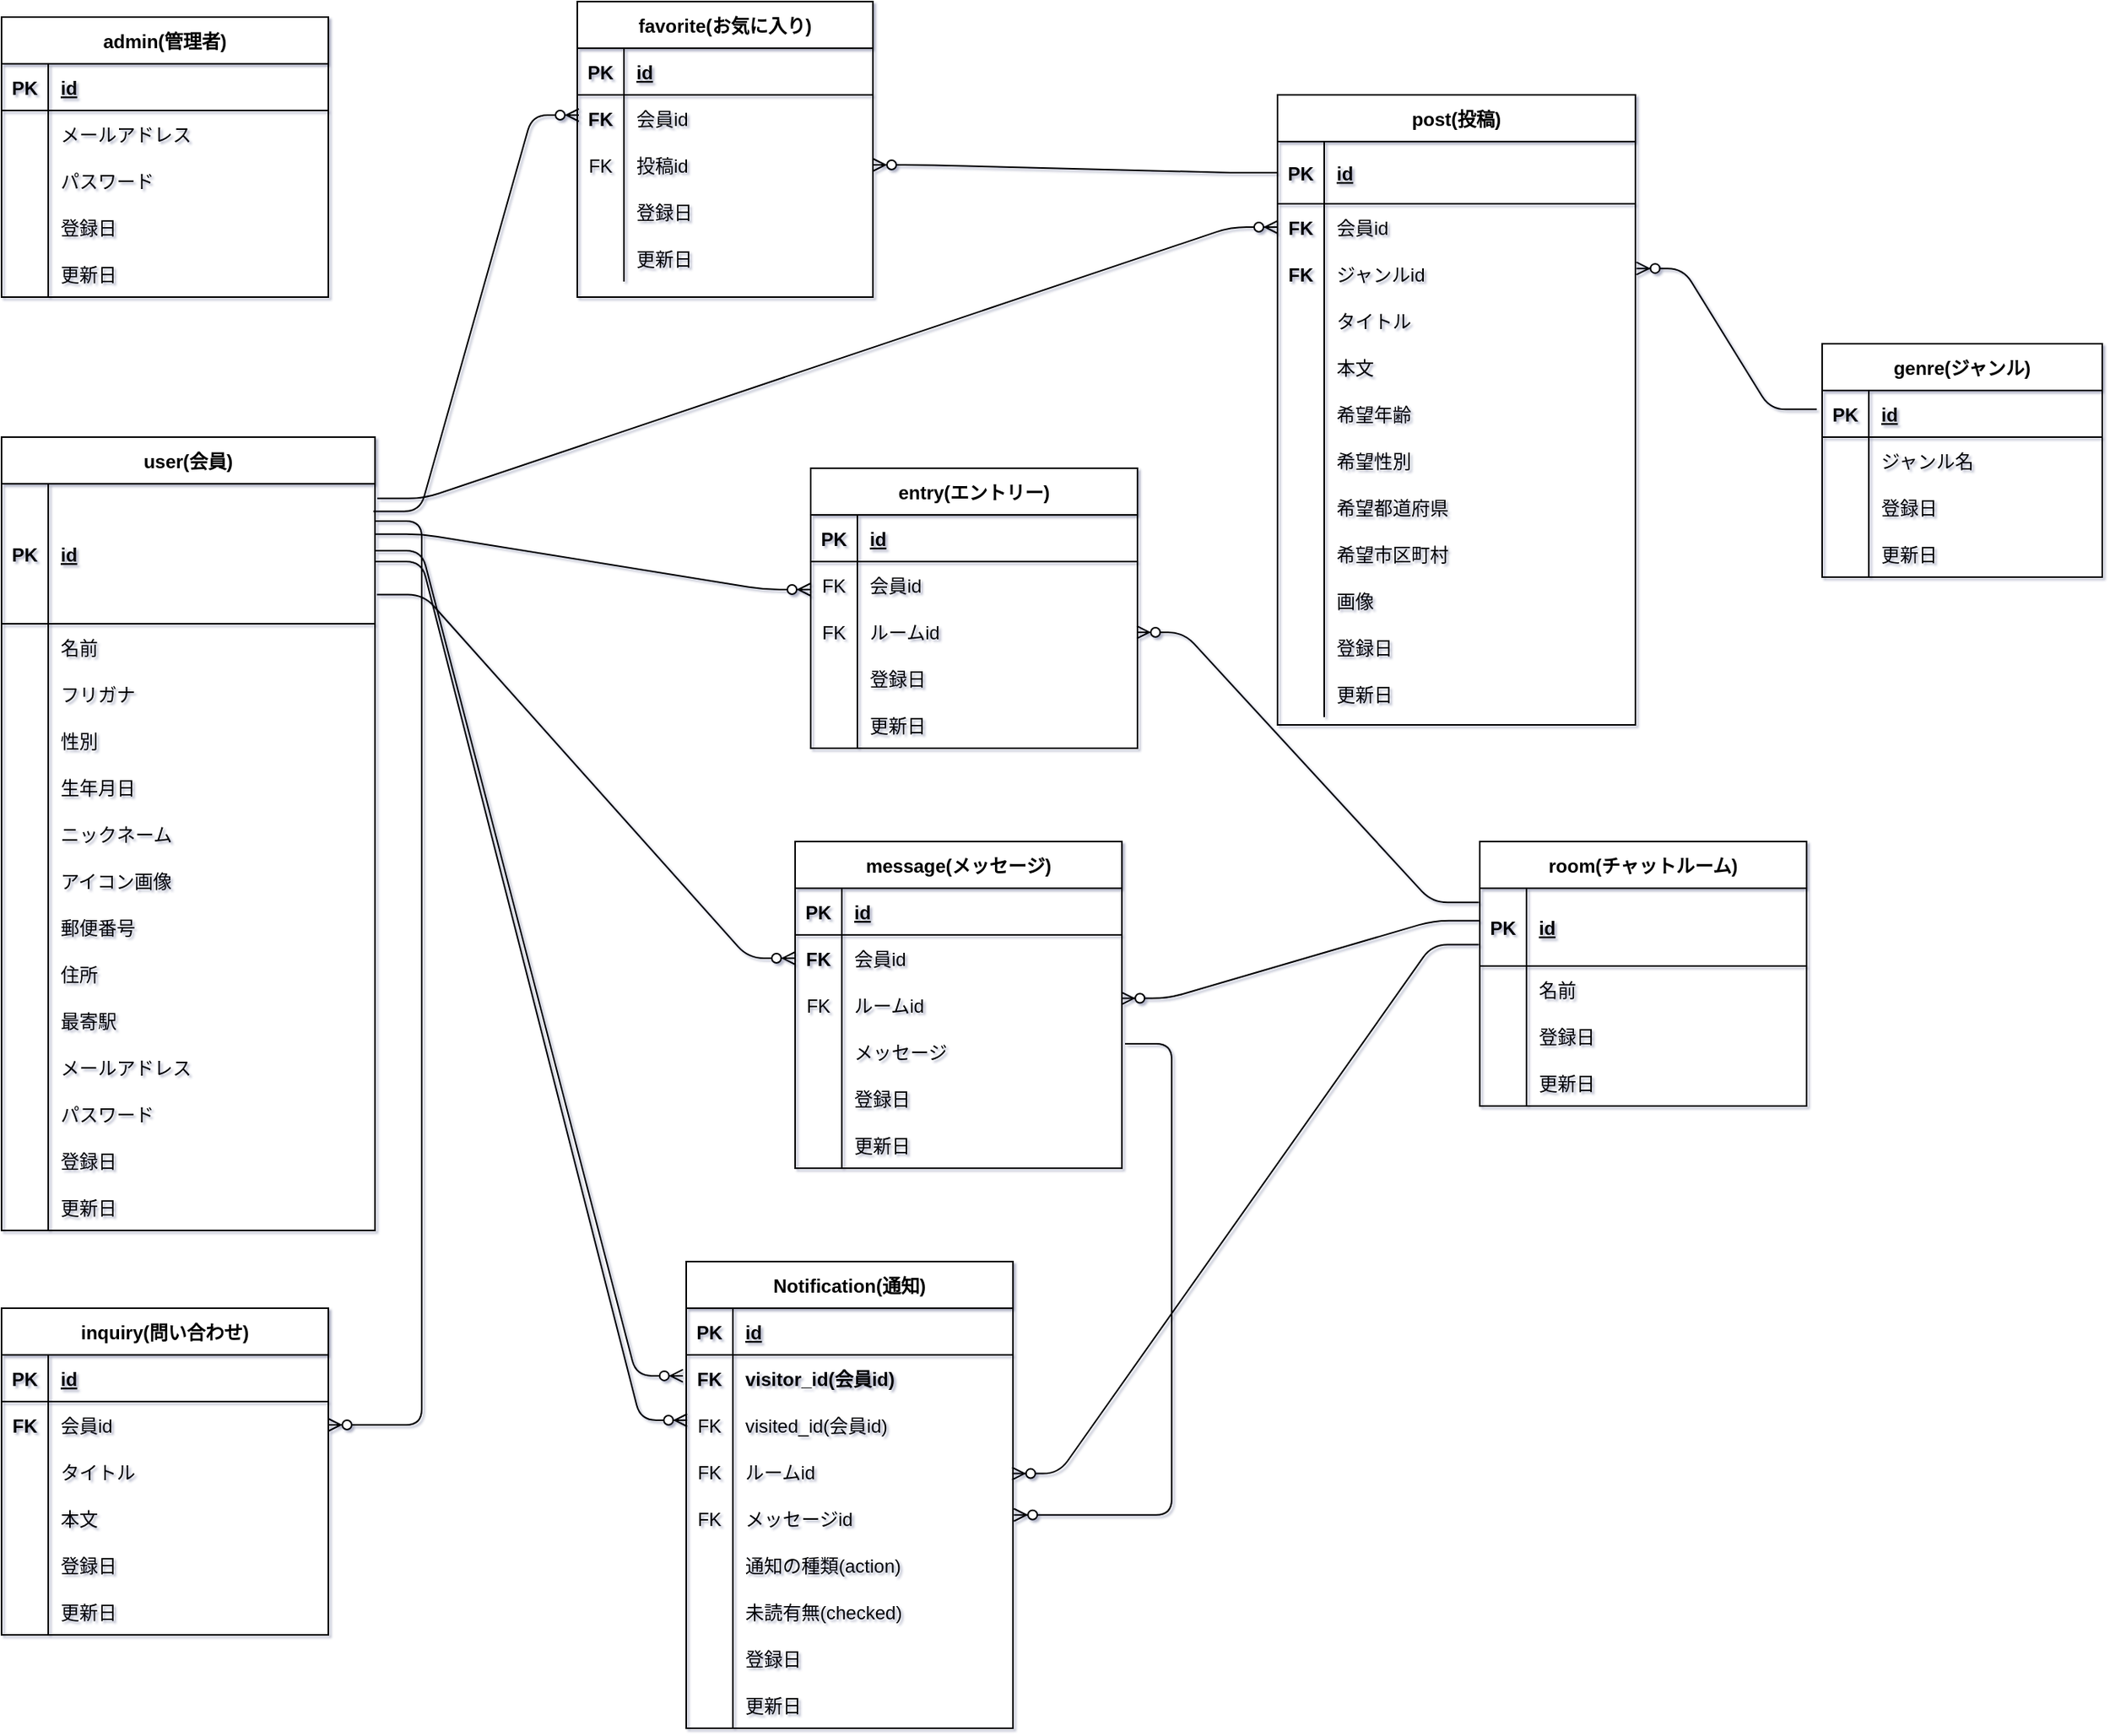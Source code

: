 <mxfile pages="2">
    <diagram id="C5RBs43oDa-KdzZeNtuy" name="PF-ER図">
        <mxGraphModel dx="2353" dy="1880" grid="1" gridSize="10" guides="0" tooltips="1" connect="0" arrows="0" fold="1" page="1" pageScale="1" pageWidth="827" pageHeight="1169" math="0" shadow="1">
            <root>
                <mxCell id="WIyWlLk6GJQsqaUBKTNV-0"/>
                <mxCell id="WIyWlLk6GJQsqaUBKTNV-1" parent="WIyWlLk6GJQsqaUBKTNV-0"/>
                <mxCell id="15" value="user(会員)" style="shape=table;startSize=30;container=1;collapsible=1;childLayout=tableLayout;fixedRows=1;rowLines=0;fontStyle=1;align=center;resizeLast=1;" parent="WIyWlLk6GJQsqaUBKTNV-1" vertex="1">
                    <mxGeometry x="-760" y="-850" width="240" height="510.0" as="geometry"/>
                </mxCell>
                <mxCell id="16" value="" style="shape=partialRectangle;collapsible=0;dropTarget=0;pointerEvents=0;fillColor=none;top=0;left=0;bottom=1;right=0;points=[[0,0.5],[1,0.5]];portConstraint=eastwest;" parent="15" vertex="1">
                    <mxGeometry y="30" width="240" height="90" as="geometry"/>
                </mxCell>
                <mxCell id="17" value="PK" style="shape=partialRectangle;connectable=0;fillColor=none;top=0;left=0;bottom=0;right=0;fontStyle=1;overflow=hidden;" parent="16" vertex="1">
                    <mxGeometry width="30" height="90" as="geometry"/>
                </mxCell>
                <mxCell id="18" value="id" style="shape=partialRectangle;connectable=0;fillColor=none;top=0;left=0;bottom=0;right=0;align=left;spacingLeft=6;fontStyle=5;overflow=hidden;" parent="16" vertex="1">
                    <mxGeometry x="30" width="210" height="90" as="geometry"/>
                </mxCell>
                <mxCell id="19" value="" style="shape=partialRectangle;collapsible=0;dropTarget=0;pointerEvents=0;fillColor=none;top=0;left=0;bottom=0;right=0;points=[[0,0.5],[1,0.5]];portConstraint=eastwest;" parent="15" vertex="1">
                    <mxGeometry y="120" width="240" height="30" as="geometry"/>
                </mxCell>
                <mxCell id="20" value="" style="shape=partialRectangle;connectable=0;fillColor=none;top=0;left=0;bottom=0;right=0;editable=1;overflow=hidden;" parent="19" vertex="1">
                    <mxGeometry width="30" height="30" as="geometry"/>
                </mxCell>
                <mxCell id="21" value="名前" style="shape=partialRectangle;connectable=0;fillColor=none;top=0;left=0;bottom=0;right=0;align=left;spacingLeft=6;overflow=hidden;" parent="19" vertex="1">
                    <mxGeometry x="30" width="210" height="30" as="geometry"/>
                </mxCell>
                <mxCell id="22" value="" style="shape=partialRectangle;collapsible=0;dropTarget=0;pointerEvents=0;fillColor=none;top=0;left=0;bottom=0;right=0;points=[[0,0.5],[1,0.5]];portConstraint=eastwest;" parent="15" vertex="1">
                    <mxGeometry y="150" width="240" height="30" as="geometry"/>
                </mxCell>
                <mxCell id="23" value="" style="shape=partialRectangle;connectable=0;fillColor=none;top=0;left=0;bottom=0;right=0;editable=1;overflow=hidden;" parent="22" vertex="1">
                    <mxGeometry width="30" height="30" as="geometry"/>
                </mxCell>
                <mxCell id="24" value="フリガナ" style="shape=partialRectangle;connectable=0;fillColor=none;top=0;left=0;bottom=0;right=0;align=left;spacingLeft=6;overflow=hidden;" parent="22" vertex="1">
                    <mxGeometry x="30" width="210" height="30" as="geometry"/>
                </mxCell>
                <mxCell id="25" value="" style="shape=partialRectangle;collapsible=0;dropTarget=0;pointerEvents=0;fillColor=none;top=0;left=0;bottom=0;right=0;points=[[0,0.5],[1,0.5]];portConstraint=eastwest;" parent="15" vertex="1">
                    <mxGeometry y="180" width="240" height="30" as="geometry"/>
                </mxCell>
                <mxCell id="26" value="" style="shape=partialRectangle;connectable=0;fillColor=none;top=0;left=0;bottom=0;right=0;editable=1;overflow=hidden;" parent="25" vertex="1">
                    <mxGeometry width="30" height="30" as="geometry"/>
                </mxCell>
                <mxCell id="27" value="性別" style="shape=partialRectangle;connectable=0;fillColor=none;top=0;left=0;bottom=0;right=0;align=left;spacingLeft=6;overflow=hidden;" parent="25" vertex="1">
                    <mxGeometry x="30" width="210" height="30" as="geometry"/>
                </mxCell>
                <mxCell id="281" style="shape=partialRectangle;collapsible=0;dropTarget=0;pointerEvents=0;fillColor=none;top=0;left=0;bottom=0;right=0;points=[[0,0.5],[1,0.5]];portConstraint=eastwest;" parent="15" vertex="1">
                    <mxGeometry y="210" width="240" height="30" as="geometry"/>
                </mxCell>
                <mxCell id="282" style="shape=partialRectangle;connectable=0;fillColor=none;top=0;left=0;bottom=0;right=0;editable=1;overflow=hidden;" parent="281" vertex="1">
                    <mxGeometry width="30" height="30" as="geometry"/>
                </mxCell>
                <mxCell id="283" value="生年月日" style="shape=partialRectangle;connectable=0;fillColor=none;top=0;left=0;bottom=0;right=0;align=left;spacingLeft=6;overflow=hidden;" parent="281" vertex="1">
                    <mxGeometry x="30" width="210" height="30" as="geometry"/>
                </mxCell>
                <mxCell id="278" style="shape=partialRectangle;collapsible=0;dropTarget=0;pointerEvents=0;fillColor=none;top=0;left=0;bottom=0;right=0;points=[[0,0.5],[1,0.5]];portConstraint=eastwest;" parent="15" vertex="1">
                    <mxGeometry y="240" width="240" height="30" as="geometry"/>
                </mxCell>
                <mxCell id="279" style="shape=partialRectangle;connectable=0;fillColor=none;top=0;left=0;bottom=0;right=0;editable=1;overflow=hidden;" parent="278" vertex="1">
                    <mxGeometry width="30" height="30" as="geometry"/>
                </mxCell>
                <mxCell id="280" value="ニックネーム" style="shape=partialRectangle;connectable=0;fillColor=none;top=0;left=0;bottom=0;right=0;align=left;spacingLeft=6;overflow=hidden;" parent="278" vertex="1">
                    <mxGeometry x="30" width="210" height="30" as="geometry"/>
                </mxCell>
                <mxCell id="275" style="shape=partialRectangle;collapsible=0;dropTarget=0;pointerEvents=0;fillColor=none;top=0;left=0;bottom=0;right=0;points=[[0,0.5],[1,0.5]];portConstraint=eastwest;" parent="15" vertex="1">
                    <mxGeometry y="270" width="240" height="30" as="geometry"/>
                </mxCell>
                <mxCell id="276" style="shape=partialRectangle;connectable=0;fillColor=none;top=0;left=0;bottom=0;right=0;editable=1;overflow=hidden;" parent="275" vertex="1">
                    <mxGeometry width="30" height="30" as="geometry"/>
                </mxCell>
                <mxCell id="277" value="アイコン画像" style="shape=partialRectangle;connectable=0;fillColor=none;top=0;left=0;bottom=0;right=0;align=left;spacingLeft=6;overflow=hidden;" parent="275" vertex="1">
                    <mxGeometry x="30" width="210" height="30" as="geometry"/>
                </mxCell>
                <mxCell id="VzzHL3coN-F55c0ySeMh-509" style="shape=partialRectangle;collapsible=0;dropTarget=0;pointerEvents=0;fillColor=none;top=0;left=0;bottom=0;right=0;points=[[0,0.5],[1,0.5]];portConstraint=eastwest;" vertex="1" parent="15">
                    <mxGeometry y="300" width="240" height="30" as="geometry"/>
                </mxCell>
                <mxCell id="VzzHL3coN-F55c0ySeMh-510" style="shape=partialRectangle;connectable=0;fillColor=none;top=0;left=0;bottom=0;right=0;editable=1;overflow=hidden;" vertex="1" parent="VzzHL3coN-F55c0ySeMh-509">
                    <mxGeometry width="30" height="30" as="geometry"/>
                </mxCell>
                <mxCell id="VzzHL3coN-F55c0ySeMh-511" value="郵便番号" style="shape=partialRectangle;connectable=0;fillColor=none;top=0;left=0;bottom=0;right=0;align=left;spacingLeft=6;overflow=hidden;" vertex="1" parent="VzzHL3coN-F55c0ySeMh-509">
                    <mxGeometry x="30" width="210" height="30" as="geometry"/>
                </mxCell>
                <mxCell id="VzzHL3coN-F55c0ySeMh-506" style="shape=partialRectangle;collapsible=0;dropTarget=0;pointerEvents=0;fillColor=none;top=0;left=0;bottom=0;right=0;points=[[0,0.5],[1,0.5]];portConstraint=eastwest;" vertex="1" parent="15">
                    <mxGeometry y="330" width="240" height="30" as="geometry"/>
                </mxCell>
                <mxCell id="VzzHL3coN-F55c0ySeMh-507" style="shape=partialRectangle;connectable=0;fillColor=none;top=0;left=0;bottom=0;right=0;editable=1;overflow=hidden;" vertex="1" parent="VzzHL3coN-F55c0ySeMh-506">
                    <mxGeometry width="30" height="30" as="geometry"/>
                </mxCell>
                <mxCell id="VzzHL3coN-F55c0ySeMh-508" value="住所" style="shape=partialRectangle;connectable=0;fillColor=none;top=0;left=0;bottom=0;right=0;align=left;spacingLeft=6;overflow=hidden;" vertex="1" parent="VzzHL3coN-F55c0ySeMh-506">
                    <mxGeometry x="30" width="210" height="30" as="geometry"/>
                </mxCell>
                <mxCell id="272" style="shape=partialRectangle;collapsible=0;dropTarget=0;pointerEvents=0;fillColor=none;top=0;left=0;bottom=0;right=0;points=[[0,0.5],[1,0.5]];portConstraint=eastwest;" parent="15" vertex="1">
                    <mxGeometry y="360" width="240" height="30" as="geometry"/>
                </mxCell>
                <mxCell id="273" style="shape=partialRectangle;connectable=0;fillColor=none;top=0;left=0;bottom=0;right=0;editable=1;overflow=hidden;" parent="272" vertex="1">
                    <mxGeometry width="30" height="30" as="geometry"/>
                </mxCell>
                <mxCell id="274" value="最寄駅" style="shape=partialRectangle;connectable=0;fillColor=none;top=0;left=0;bottom=0;right=0;align=left;spacingLeft=6;overflow=hidden;" parent="272" vertex="1">
                    <mxGeometry x="30" width="210" height="30" as="geometry"/>
                </mxCell>
                <mxCell id="269" style="shape=partialRectangle;collapsible=0;dropTarget=0;pointerEvents=0;fillColor=none;top=0;left=0;bottom=0;right=0;points=[[0,0.5],[1,0.5]];portConstraint=eastwest;" parent="15" vertex="1">
                    <mxGeometry y="390" width="240" height="30" as="geometry"/>
                </mxCell>
                <mxCell id="270" style="shape=partialRectangle;connectable=0;fillColor=none;top=0;left=0;bottom=0;right=0;editable=1;overflow=hidden;" parent="269" vertex="1">
                    <mxGeometry width="30" height="30" as="geometry"/>
                </mxCell>
                <mxCell id="271" value="メールアドレス" style="shape=partialRectangle;connectable=0;fillColor=none;top=0;left=0;bottom=0;right=0;align=left;spacingLeft=6;overflow=hidden;" parent="269" vertex="1">
                    <mxGeometry x="30" width="210" height="30" as="geometry"/>
                </mxCell>
                <mxCell id="266" style="shape=partialRectangle;collapsible=0;dropTarget=0;pointerEvents=0;fillColor=none;top=0;left=0;bottom=0;right=0;points=[[0,0.5],[1,0.5]];portConstraint=eastwest;" parent="15" vertex="1">
                    <mxGeometry y="420" width="240" height="30" as="geometry"/>
                </mxCell>
                <mxCell id="267" style="shape=partialRectangle;connectable=0;fillColor=none;top=0;left=0;bottom=0;right=0;editable=1;overflow=hidden;" parent="266" vertex="1">
                    <mxGeometry width="30" height="30" as="geometry"/>
                </mxCell>
                <mxCell id="268" value="パスワード" style="shape=partialRectangle;connectable=0;fillColor=none;top=0;left=0;bottom=0;right=0;align=left;spacingLeft=6;overflow=hidden;" parent="266" vertex="1">
                    <mxGeometry x="30" width="210" height="30" as="geometry"/>
                </mxCell>
                <mxCell id="Y-uRrjlhfEphliakF5rT-403" style="shape=partialRectangle;collapsible=0;dropTarget=0;pointerEvents=0;fillColor=none;top=0;left=0;bottom=0;right=0;points=[[0,0.5],[1,0.5]];portConstraint=eastwest;" parent="15" vertex="1">
                    <mxGeometry y="450" width="240" height="30" as="geometry"/>
                </mxCell>
                <mxCell id="Y-uRrjlhfEphliakF5rT-404" style="shape=partialRectangle;connectable=0;fillColor=none;top=0;left=0;bottom=0;right=0;editable=1;overflow=hidden;" parent="Y-uRrjlhfEphliakF5rT-403" vertex="1">
                    <mxGeometry width="30" height="30" as="geometry"/>
                </mxCell>
                <mxCell id="Y-uRrjlhfEphliakF5rT-405" value="登録日" style="shape=partialRectangle;connectable=0;fillColor=none;top=0;left=0;bottom=0;right=0;align=left;spacingLeft=6;overflow=hidden;" parent="Y-uRrjlhfEphliakF5rT-403" vertex="1">
                    <mxGeometry x="30" width="210" height="30" as="geometry"/>
                </mxCell>
                <mxCell id="263" style="shape=partialRectangle;collapsible=0;dropTarget=0;pointerEvents=0;fillColor=none;top=0;left=0;bottom=0;right=0;points=[[0,0.5],[1,0.5]];portConstraint=eastwest;" parent="15" vertex="1">
                    <mxGeometry y="480" width="240" height="30" as="geometry"/>
                </mxCell>
                <mxCell id="264" style="shape=partialRectangle;connectable=0;fillColor=none;top=0;left=0;bottom=0;right=0;editable=1;overflow=hidden;" parent="263" vertex="1">
                    <mxGeometry width="30" height="30" as="geometry"/>
                </mxCell>
                <mxCell id="265" value="更新日" style="shape=partialRectangle;connectable=0;fillColor=none;top=0;left=0;bottom=0;right=0;align=left;spacingLeft=6;overflow=hidden;" parent="263" vertex="1">
                    <mxGeometry x="30" width="210" height="30" as="geometry"/>
                </mxCell>
                <mxCell id="28" value="post(投稿)" style="shape=table;startSize=30;container=1;collapsible=1;childLayout=tableLayout;fixedRows=1;rowLines=0;fontStyle=1;align=center;resizeLast=1;" parent="WIyWlLk6GJQsqaUBKTNV-1" vertex="1">
                    <mxGeometry x="60" y="-1070" width="230" height="405" as="geometry"/>
                </mxCell>
                <mxCell id="29" value="" style="shape=partialRectangle;collapsible=0;dropTarget=0;pointerEvents=0;fillColor=none;top=0;left=0;bottom=1;right=0;points=[[0,0.5],[1,0.5]];portConstraint=eastwest;" parent="28" vertex="1">
                    <mxGeometry y="30" width="230" height="40" as="geometry"/>
                </mxCell>
                <mxCell id="30" value="PK" style="shape=partialRectangle;connectable=0;fillColor=none;top=0;left=0;bottom=0;right=0;fontStyle=1;overflow=hidden;" parent="29" vertex="1">
                    <mxGeometry width="30" height="40" as="geometry"/>
                </mxCell>
                <mxCell id="31" value="id" style="shape=partialRectangle;connectable=0;fillColor=none;top=0;left=0;bottom=0;right=0;align=left;spacingLeft=6;fontStyle=5;overflow=hidden;" parent="29" vertex="1">
                    <mxGeometry x="30" width="200" height="40" as="geometry"/>
                </mxCell>
                <mxCell id="379" style="shape=partialRectangle;collapsible=0;dropTarget=0;pointerEvents=0;fillColor=none;top=0;left=0;bottom=0;right=0;points=[[0,0.5],[1,0.5]];portConstraint=eastwest;" vertex="1" parent="28">
                    <mxGeometry y="70" width="230" height="30" as="geometry"/>
                </mxCell>
                <mxCell id="380" value="FK" style="shape=partialRectangle;connectable=0;fillColor=none;top=0;left=0;bottom=0;right=0;editable=1;overflow=hidden;fontStyle=1" vertex="1" parent="379">
                    <mxGeometry width="30" height="30" as="geometry"/>
                </mxCell>
                <mxCell id="381" value="会員id" style="shape=partialRectangle;connectable=0;fillColor=none;top=0;left=0;bottom=0;right=0;align=left;spacingLeft=6;overflow=hidden;" vertex="1" parent="379">
                    <mxGeometry x="30" width="200" height="30" as="geometry"/>
                </mxCell>
                <mxCell id="Y-uRrjlhfEphliakF5rT-422" style="shape=partialRectangle;collapsible=0;dropTarget=0;pointerEvents=0;fillColor=none;top=0;left=0;bottom=0;right=0;points=[[0,0.5],[1,0.5]];portConstraint=eastwest;" parent="28" vertex="1">
                    <mxGeometry y="100" width="230" height="30" as="geometry"/>
                </mxCell>
                <mxCell id="Y-uRrjlhfEphliakF5rT-423" value="FK" style="shape=partialRectangle;connectable=0;fillColor=none;top=0;left=0;bottom=0;right=0;editable=1;overflow=hidden;fontStyle=1" parent="Y-uRrjlhfEphliakF5rT-422" vertex="1">
                    <mxGeometry width="30" height="30" as="geometry"/>
                </mxCell>
                <mxCell id="Y-uRrjlhfEphliakF5rT-424" value="ジャンルid" style="shape=partialRectangle;connectable=0;fillColor=none;top=0;left=0;bottom=0;right=0;align=left;spacingLeft=6;overflow=hidden;" parent="Y-uRrjlhfEphliakF5rT-422" vertex="1">
                    <mxGeometry x="30" width="200" height="30" as="geometry"/>
                </mxCell>
                <mxCell id="32" value="" style="shape=partialRectangle;collapsible=0;dropTarget=0;pointerEvents=0;fillColor=none;top=0;left=0;bottom=0;right=0;points=[[0,0.5],[1,0.5]];portConstraint=eastwest;" parent="28" vertex="1">
                    <mxGeometry y="130" width="230" height="30" as="geometry"/>
                </mxCell>
                <mxCell id="33" value="" style="shape=partialRectangle;connectable=0;fillColor=none;top=0;left=0;bottom=0;right=0;editable=1;overflow=hidden;" parent="32" vertex="1">
                    <mxGeometry width="30" height="30" as="geometry"/>
                </mxCell>
                <mxCell id="34" value="タイトル" style="shape=partialRectangle;connectable=0;fillColor=none;top=0;left=0;bottom=0;right=0;align=left;spacingLeft=6;overflow=hidden;" parent="32" vertex="1">
                    <mxGeometry x="30" width="200" height="30" as="geometry"/>
                </mxCell>
                <mxCell id="35" value="" style="shape=partialRectangle;collapsible=0;dropTarget=0;pointerEvents=0;fillColor=none;top=0;left=0;bottom=0;right=0;points=[[0,0.5],[1,0.5]];portConstraint=eastwest;" parent="28" vertex="1">
                    <mxGeometry y="160" width="230" height="30" as="geometry"/>
                </mxCell>
                <mxCell id="36" value="" style="shape=partialRectangle;connectable=0;fillColor=none;top=0;left=0;bottom=0;right=0;editable=1;overflow=hidden;" parent="35" vertex="1">
                    <mxGeometry width="30" height="30" as="geometry"/>
                </mxCell>
                <mxCell id="37" value="本文" style="shape=partialRectangle;connectable=0;fillColor=none;top=0;left=0;bottom=0;right=0;align=left;spacingLeft=6;overflow=hidden;" parent="35" vertex="1">
                    <mxGeometry x="30" width="200" height="30" as="geometry"/>
                </mxCell>
                <mxCell id="38" value="" style="shape=partialRectangle;collapsible=0;dropTarget=0;pointerEvents=0;fillColor=none;top=0;left=0;bottom=0;right=0;points=[[0,0.5],[1,0.5]];portConstraint=eastwest;" parent="28" vertex="1">
                    <mxGeometry y="190" width="230" height="30" as="geometry"/>
                </mxCell>
                <mxCell id="39" value="" style="shape=partialRectangle;connectable=0;fillColor=none;top=0;left=0;bottom=0;right=0;editable=1;overflow=hidden;" parent="38" vertex="1">
                    <mxGeometry width="30" height="30" as="geometry"/>
                </mxCell>
                <mxCell id="40" value="希望年齢" style="shape=partialRectangle;connectable=0;fillColor=none;top=0;left=0;bottom=0;right=0;align=left;spacingLeft=6;overflow=hidden;" parent="38" vertex="1">
                    <mxGeometry x="30" width="200" height="30" as="geometry"/>
                </mxCell>
                <mxCell id="220" style="shape=partialRectangle;collapsible=0;dropTarget=0;pointerEvents=0;fillColor=none;top=0;left=0;bottom=0;right=0;points=[[0,0.5],[1,0.5]];portConstraint=eastwest;" parent="28" vertex="1">
                    <mxGeometry y="220" width="230" height="30" as="geometry"/>
                </mxCell>
                <mxCell id="221" style="shape=partialRectangle;connectable=0;fillColor=none;top=0;left=0;bottom=0;right=0;editable=1;overflow=hidden;" parent="220" vertex="1">
                    <mxGeometry width="30" height="30" as="geometry"/>
                </mxCell>
                <mxCell id="222" value="希望性別" style="shape=partialRectangle;connectable=0;fillColor=none;top=0;left=0;bottom=0;right=0;align=left;spacingLeft=6;overflow=hidden;" parent="220" vertex="1">
                    <mxGeometry x="30" width="200" height="30" as="geometry"/>
                </mxCell>
                <mxCell id="VzzHL3coN-F55c0ySeMh-466" style="shape=partialRectangle;collapsible=0;dropTarget=0;pointerEvents=0;fillColor=none;top=0;left=0;bottom=0;right=0;points=[[0,0.5],[1,0.5]];portConstraint=eastwest;" vertex="1" parent="28">
                    <mxGeometry y="250" width="230" height="30" as="geometry"/>
                </mxCell>
                <mxCell id="VzzHL3coN-F55c0ySeMh-467" style="shape=partialRectangle;connectable=0;fillColor=none;top=0;left=0;bottom=0;right=0;editable=1;overflow=hidden;" vertex="1" parent="VzzHL3coN-F55c0ySeMh-466">
                    <mxGeometry width="30" height="30" as="geometry"/>
                </mxCell>
                <mxCell id="VzzHL3coN-F55c0ySeMh-468" value="希望都道府県" style="shape=partialRectangle;connectable=0;fillColor=none;top=0;left=0;bottom=0;right=0;align=left;spacingLeft=6;overflow=hidden;" vertex="1" parent="VzzHL3coN-F55c0ySeMh-466">
                    <mxGeometry x="30" width="200" height="30" as="geometry"/>
                </mxCell>
                <mxCell id="Y-uRrjlhfEphliakF5rT-406" style="shape=partialRectangle;collapsible=0;dropTarget=0;pointerEvents=0;fillColor=none;top=0;left=0;bottom=0;right=0;points=[[0,0.5],[1,0.5]];portConstraint=eastwest;" parent="28" vertex="1">
                    <mxGeometry y="280" width="230" height="30" as="geometry"/>
                </mxCell>
                <mxCell id="Y-uRrjlhfEphliakF5rT-407" style="shape=partialRectangle;connectable=0;fillColor=none;top=0;left=0;bottom=0;right=0;editable=1;overflow=hidden;" parent="Y-uRrjlhfEphliakF5rT-406" vertex="1">
                    <mxGeometry width="30" height="30" as="geometry"/>
                </mxCell>
                <mxCell id="Y-uRrjlhfEphliakF5rT-408" value="希望市区町村" style="shape=partialRectangle;connectable=0;fillColor=none;top=0;left=0;bottom=0;right=0;align=left;spacingLeft=6;overflow=hidden;" parent="Y-uRrjlhfEphliakF5rT-406" vertex="1">
                    <mxGeometry x="30" width="200" height="30" as="geometry"/>
                </mxCell>
                <mxCell id="406" style="shape=partialRectangle;collapsible=0;dropTarget=0;pointerEvents=0;fillColor=none;top=0;left=0;bottom=0;right=0;points=[[0,0.5],[1,0.5]];portConstraint=eastwest;" vertex="1" parent="28">
                    <mxGeometry y="310" width="230" height="30" as="geometry"/>
                </mxCell>
                <mxCell id="407" style="shape=partialRectangle;connectable=0;fillColor=none;top=0;left=0;bottom=0;right=0;editable=1;overflow=hidden;" vertex="1" parent="406">
                    <mxGeometry width="30" height="30" as="geometry"/>
                </mxCell>
                <mxCell id="408" value="画像" style="shape=partialRectangle;connectable=0;fillColor=none;top=0;left=0;bottom=0;right=0;align=left;spacingLeft=6;overflow=hidden;" vertex="1" parent="406">
                    <mxGeometry x="30" width="200" height="30" as="geometry"/>
                </mxCell>
                <mxCell id="214" style="shape=partialRectangle;collapsible=0;dropTarget=0;pointerEvents=0;fillColor=none;top=0;left=0;bottom=0;right=0;points=[[0,0.5],[1,0.5]];portConstraint=eastwest;" parent="28" vertex="1">
                    <mxGeometry y="340" width="230" height="30" as="geometry"/>
                </mxCell>
                <mxCell id="215" style="shape=partialRectangle;connectable=0;fillColor=none;top=0;left=0;bottom=0;right=0;editable=1;overflow=hidden;" parent="214" vertex="1">
                    <mxGeometry width="30" height="30" as="geometry"/>
                </mxCell>
                <mxCell id="216" value="登録日" style="shape=partialRectangle;connectable=0;fillColor=none;top=0;left=0;bottom=0;right=0;align=left;spacingLeft=6;overflow=hidden;" parent="214" vertex="1">
                    <mxGeometry x="30" width="200" height="30" as="geometry"/>
                </mxCell>
                <mxCell id="211" style="shape=partialRectangle;collapsible=0;dropTarget=0;pointerEvents=0;fillColor=none;top=0;left=0;bottom=0;right=0;points=[[0,0.5],[1,0.5]];portConstraint=eastwest;" parent="28" vertex="1">
                    <mxGeometry y="370" width="230" height="30" as="geometry"/>
                </mxCell>
                <mxCell id="212" style="shape=partialRectangle;connectable=0;fillColor=none;top=0;left=0;bottom=0;right=0;editable=1;overflow=hidden;" parent="211" vertex="1">
                    <mxGeometry width="30" height="30" as="geometry"/>
                </mxCell>
                <mxCell id="213" value="更新日" style="shape=partialRectangle;connectable=0;fillColor=none;top=0;left=0;bottom=0;right=0;align=left;spacingLeft=6;overflow=hidden;" parent="211" vertex="1">
                    <mxGeometry x="30" width="200" height="30" as="geometry"/>
                </mxCell>
                <mxCell id="41" value="genre(ジャンル)" style="shape=table;startSize=30;container=1;collapsible=1;childLayout=tableLayout;fixedRows=1;rowLines=0;fontStyle=1;align=center;resizeLast=1;" parent="WIyWlLk6GJQsqaUBKTNV-1" vertex="1">
                    <mxGeometry x="410" y="-910" width="180" height="150" as="geometry"/>
                </mxCell>
                <mxCell id="42" value="" style="shape=partialRectangle;collapsible=0;dropTarget=0;pointerEvents=0;fillColor=none;top=0;left=0;bottom=1;right=0;points=[[0,0.5],[1,0.5]];portConstraint=eastwest;" parent="41" vertex="1">
                    <mxGeometry y="30" width="180" height="30" as="geometry"/>
                </mxCell>
                <mxCell id="43" value="PK" style="shape=partialRectangle;connectable=0;fillColor=none;top=0;left=0;bottom=0;right=0;fontStyle=1;overflow=hidden;" parent="42" vertex="1">
                    <mxGeometry width="30" height="30" as="geometry"/>
                </mxCell>
                <mxCell id="44" value="id" style="shape=partialRectangle;connectable=0;fillColor=none;top=0;left=0;bottom=0;right=0;align=left;spacingLeft=6;fontStyle=5;overflow=hidden;" parent="42" vertex="1">
                    <mxGeometry x="30" width="150" height="30" as="geometry"/>
                </mxCell>
                <mxCell id="179" style="shape=partialRectangle;collapsible=0;dropTarget=0;pointerEvents=0;fillColor=none;top=0;left=0;bottom=0;right=0;points=[[0,0.5],[1,0.5]];portConstraint=eastwest;" parent="41" vertex="1">
                    <mxGeometry y="60" width="180" height="30" as="geometry"/>
                </mxCell>
                <mxCell id="180" style="shape=partialRectangle;connectable=0;fillColor=none;top=0;left=0;bottom=0;right=0;editable=1;overflow=hidden;" parent="179" vertex="1">
                    <mxGeometry width="30" height="30" as="geometry"/>
                </mxCell>
                <mxCell id="181" value="ジャンル名" style="shape=partialRectangle;connectable=0;fillColor=none;top=0;left=0;bottom=0;right=0;align=left;spacingLeft=6;overflow=hidden;" parent="179" vertex="1">
                    <mxGeometry x="30" width="150" height="30" as="geometry"/>
                </mxCell>
                <mxCell id="206" style="shape=partialRectangle;collapsible=0;dropTarget=0;pointerEvents=0;fillColor=none;top=0;left=0;bottom=0;right=0;points=[[0,0.5],[1,0.5]];portConstraint=eastwest;" parent="41" vertex="1">
                    <mxGeometry y="90" width="180" height="30" as="geometry"/>
                </mxCell>
                <mxCell id="207" style="shape=partialRectangle;connectable=0;fillColor=none;top=0;left=0;bottom=0;right=0;editable=1;overflow=hidden;" parent="206" vertex="1">
                    <mxGeometry width="30" height="30" as="geometry"/>
                </mxCell>
                <mxCell id="208" value="登録日" style="shape=partialRectangle;connectable=0;fillColor=none;top=0;left=0;bottom=0;right=0;align=left;spacingLeft=6;overflow=hidden;" parent="206" vertex="1">
                    <mxGeometry x="30" width="150" height="30" as="geometry"/>
                </mxCell>
                <mxCell id="203" style="shape=partialRectangle;collapsible=0;dropTarget=0;pointerEvents=0;fillColor=none;top=0;left=0;bottom=0;right=0;points=[[0,0.5],[1,0.5]];portConstraint=eastwest;" parent="41" vertex="1">
                    <mxGeometry y="120" width="180" height="30" as="geometry"/>
                </mxCell>
                <mxCell id="204" style="shape=partialRectangle;connectable=0;fillColor=none;top=0;left=0;bottom=0;right=0;editable=1;overflow=hidden;" parent="203" vertex="1">
                    <mxGeometry width="30" height="30" as="geometry"/>
                </mxCell>
                <mxCell id="205" value="更新日" style="shape=partialRectangle;connectable=0;fillColor=none;top=0;left=0;bottom=0;right=0;align=left;spacingLeft=6;overflow=hidden;" parent="203" vertex="1">
                    <mxGeometry x="30" width="150" height="30" as="geometry"/>
                </mxCell>
                <mxCell id="96" value="favorite(お気に入り)" style="shape=table;startSize=30;container=1;collapsible=1;childLayout=tableLayout;fixedRows=1;rowLines=0;fontStyle=1;align=center;resizeLast=1;" parent="WIyWlLk6GJQsqaUBKTNV-1" vertex="1">
                    <mxGeometry x="-390" y="-1130" width="190" height="190.0" as="geometry"/>
                </mxCell>
                <mxCell id="97" value="" style="shape=partialRectangle;collapsible=0;dropTarget=0;pointerEvents=0;fillColor=none;top=0;left=0;bottom=1;right=0;points=[[0,0.5],[1,0.5]];portConstraint=eastwest;" parent="96" vertex="1">
                    <mxGeometry y="30" width="190" height="30" as="geometry"/>
                </mxCell>
                <mxCell id="98" value="PK" style="shape=partialRectangle;connectable=0;fillColor=none;top=0;left=0;bottom=0;right=0;fontStyle=1;overflow=hidden;" parent="97" vertex="1">
                    <mxGeometry width="30" height="30" as="geometry"/>
                </mxCell>
                <mxCell id="99" value="id" style="shape=partialRectangle;connectable=0;fillColor=none;top=0;left=0;bottom=0;right=0;align=left;spacingLeft=6;fontStyle=5;overflow=hidden;" parent="97" vertex="1">
                    <mxGeometry x="30" width="160" height="30" as="geometry"/>
                </mxCell>
                <mxCell id="257" style="shape=partialRectangle;collapsible=0;dropTarget=0;pointerEvents=0;fillColor=none;top=0;left=0;bottom=0;right=0;points=[[0,0.5],[1,0.5]];portConstraint=eastwest;" parent="96" vertex="1">
                    <mxGeometry y="60" width="190" height="30" as="geometry"/>
                </mxCell>
                <mxCell id="258" value="FK" style="shape=partialRectangle;connectable=0;fillColor=none;top=0;left=0;bottom=0;right=0;editable=1;overflow=hidden;fontStyle=1" parent="257" vertex="1">
                    <mxGeometry width="30" height="30" as="geometry"/>
                </mxCell>
                <mxCell id="259" value="会員id" style="shape=partialRectangle;connectable=0;fillColor=none;top=0;left=0;bottom=0;right=0;align=left;spacingLeft=6;overflow=hidden;" parent="257" vertex="1">
                    <mxGeometry x="30" width="160" height="30" as="geometry"/>
                </mxCell>
                <mxCell id="100" value="" style="shape=partialRectangle;collapsible=0;dropTarget=0;pointerEvents=0;fillColor=none;top=0;left=0;bottom=0;right=0;points=[[0,0.5],[1,0.5]];portConstraint=eastwest;" parent="96" vertex="1">
                    <mxGeometry y="90" width="190" height="30" as="geometry"/>
                </mxCell>
                <mxCell id="101" value="FK" style="shape=partialRectangle;connectable=0;fillColor=none;top=0;left=0;bottom=0;right=0;editable=1;overflow=hidden;" parent="100" vertex="1">
                    <mxGeometry width="30" height="30" as="geometry"/>
                </mxCell>
                <mxCell id="102" value="投稿id" style="shape=partialRectangle;connectable=0;fillColor=none;top=0;left=0;bottom=0;right=0;align=left;spacingLeft=6;overflow=hidden;" parent="100" vertex="1">
                    <mxGeometry x="30" width="160" height="30" as="geometry"/>
                </mxCell>
                <mxCell id="360" style="shape=partialRectangle;collapsible=0;dropTarget=0;pointerEvents=0;fillColor=none;top=0;left=0;bottom=0;right=0;points=[[0,0.5],[1,0.5]];portConstraint=eastwest;" parent="96" vertex="1">
                    <mxGeometry y="120" width="190" height="30" as="geometry"/>
                </mxCell>
                <mxCell id="361" style="shape=partialRectangle;connectable=0;fillColor=none;top=0;left=0;bottom=0;right=0;editable=1;overflow=hidden;" parent="360" vertex="1">
                    <mxGeometry width="30" height="30" as="geometry"/>
                </mxCell>
                <mxCell id="362" value="登録日" style="shape=partialRectangle;connectable=0;fillColor=none;top=0;left=0;bottom=0;right=0;align=left;spacingLeft=6;overflow=hidden;" parent="360" vertex="1">
                    <mxGeometry x="30" width="160" height="30" as="geometry"/>
                </mxCell>
                <mxCell id="357" style="shape=partialRectangle;collapsible=0;dropTarget=0;pointerEvents=0;fillColor=none;top=0;left=0;bottom=0;right=0;points=[[0,0.5],[1,0.5]];portConstraint=eastwest;" parent="96" vertex="1">
                    <mxGeometry y="150" width="190" height="30" as="geometry"/>
                </mxCell>
                <mxCell id="358" style="shape=partialRectangle;connectable=0;fillColor=none;top=0;left=0;bottom=0;right=0;editable=1;overflow=hidden;" parent="357" vertex="1">
                    <mxGeometry width="30" height="30" as="geometry"/>
                </mxCell>
                <mxCell id="359" value="更新日" style="shape=partialRectangle;connectable=0;fillColor=none;top=0;left=0;bottom=0;right=0;align=left;spacingLeft=6;overflow=hidden;" parent="357" vertex="1">
                    <mxGeometry x="30" width="160" height="30" as="geometry"/>
                </mxCell>
                <mxCell id="Y-uRrjlhfEphliakF5rT-366" value="admin(管理者)" style="shape=table;startSize=30;container=1;collapsible=1;childLayout=tableLayout;fixedRows=1;rowLines=0;fontStyle=1;align=center;resizeLast=1;" parent="WIyWlLk6GJQsqaUBKTNV-1" vertex="1">
                    <mxGeometry x="-760" y="-1120" width="210" height="180" as="geometry"/>
                </mxCell>
                <mxCell id="Y-uRrjlhfEphliakF5rT-367" value="" style="shape=partialRectangle;collapsible=0;dropTarget=0;pointerEvents=0;fillColor=none;top=0;left=0;bottom=1;right=0;points=[[0,0.5],[1,0.5]];portConstraint=eastwest;" parent="Y-uRrjlhfEphliakF5rT-366" vertex="1">
                    <mxGeometry y="30" width="210" height="30" as="geometry"/>
                </mxCell>
                <mxCell id="Y-uRrjlhfEphliakF5rT-368" value="PK" style="shape=partialRectangle;connectable=0;fillColor=none;top=0;left=0;bottom=0;right=0;fontStyle=1;overflow=hidden;" parent="Y-uRrjlhfEphliakF5rT-367" vertex="1">
                    <mxGeometry width="30" height="30" as="geometry"/>
                </mxCell>
                <mxCell id="Y-uRrjlhfEphliakF5rT-369" value="id" style="shape=partialRectangle;connectable=0;fillColor=none;top=0;left=0;bottom=0;right=0;align=left;spacingLeft=6;fontStyle=5;overflow=hidden;" parent="Y-uRrjlhfEphliakF5rT-367" vertex="1">
                    <mxGeometry x="30" width="180" height="30" as="geometry"/>
                </mxCell>
                <mxCell id="Y-uRrjlhfEphliakF5rT-370" value="" style="shape=partialRectangle;collapsible=0;dropTarget=0;pointerEvents=0;fillColor=none;top=0;left=0;bottom=0;right=0;points=[[0,0.5],[1,0.5]];portConstraint=eastwest;" parent="Y-uRrjlhfEphliakF5rT-366" vertex="1">
                    <mxGeometry y="60" width="210" height="30" as="geometry"/>
                </mxCell>
                <mxCell id="Y-uRrjlhfEphliakF5rT-371" value="" style="shape=partialRectangle;connectable=0;fillColor=none;top=0;left=0;bottom=0;right=0;editable=1;overflow=hidden;" parent="Y-uRrjlhfEphliakF5rT-370" vertex="1">
                    <mxGeometry width="30" height="30" as="geometry"/>
                </mxCell>
                <mxCell id="Y-uRrjlhfEphliakF5rT-372" value="メールアドレス" style="shape=partialRectangle;connectable=0;fillColor=none;top=0;left=0;bottom=0;right=0;align=left;spacingLeft=6;overflow=hidden;" parent="Y-uRrjlhfEphliakF5rT-370" vertex="1">
                    <mxGeometry x="30" width="180" height="30" as="geometry"/>
                </mxCell>
                <mxCell id="Y-uRrjlhfEphliakF5rT-373" value="" style="shape=partialRectangle;collapsible=0;dropTarget=0;pointerEvents=0;fillColor=none;top=0;left=0;bottom=0;right=0;points=[[0,0.5],[1,0.5]];portConstraint=eastwest;" parent="Y-uRrjlhfEphliakF5rT-366" vertex="1">
                    <mxGeometry y="90" width="210" height="30" as="geometry"/>
                </mxCell>
                <mxCell id="Y-uRrjlhfEphliakF5rT-374" value="" style="shape=partialRectangle;connectable=0;fillColor=none;top=0;left=0;bottom=0;right=0;editable=1;overflow=hidden;" parent="Y-uRrjlhfEphliakF5rT-373" vertex="1">
                    <mxGeometry width="30" height="30" as="geometry"/>
                </mxCell>
                <mxCell id="Y-uRrjlhfEphliakF5rT-375" value="パスワード" style="shape=partialRectangle;connectable=0;fillColor=none;top=0;left=0;bottom=0;right=0;align=left;spacingLeft=6;overflow=hidden;" parent="Y-uRrjlhfEphliakF5rT-373" vertex="1">
                    <mxGeometry x="30" width="180" height="30" as="geometry"/>
                </mxCell>
                <mxCell id="Y-uRrjlhfEphliakF5rT-376" value="" style="shape=partialRectangle;collapsible=0;dropTarget=0;pointerEvents=0;fillColor=none;top=0;left=0;bottom=0;right=0;points=[[0,0.5],[1,0.5]];portConstraint=eastwest;" parent="Y-uRrjlhfEphliakF5rT-366" vertex="1">
                    <mxGeometry y="120" width="210" height="30" as="geometry"/>
                </mxCell>
                <mxCell id="Y-uRrjlhfEphliakF5rT-377" value="" style="shape=partialRectangle;connectable=0;fillColor=none;top=0;left=0;bottom=0;right=0;editable=1;overflow=hidden;" parent="Y-uRrjlhfEphliakF5rT-376" vertex="1">
                    <mxGeometry width="30" height="30" as="geometry"/>
                </mxCell>
                <mxCell id="Y-uRrjlhfEphliakF5rT-378" value="登録日" style="shape=partialRectangle;connectable=0;fillColor=none;top=0;left=0;bottom=0;right=0;align=left;spacingLeft=6;overflow=hidden;" parent="Y-uRrjlhfEphliakF5rT-376" vertex="1">
                    <mxGeometry x="30" width="180" height="30" as="geometry"/>
                </mxCell>
                <mxCell id="Y-uRrjlhfEphliakF5rT-379" style="shape=partialRectangle;collapsible=0;dropTarget=0;pointerEvents=0;fillColor=none;top=0;left=0;bottom=0;right=0;points=[[0,0.5],[1,0.5]];portConstraint=eastwest;" parent="Y-uRrjlhfEphliakF5rT-366" vertex="1">
                    <mxGeometry y="150" width="210" height="30" as="geometry"/>
                </mxCell>
                <mxCell id="Y-uRrjlhfEphliakF5rT-380" style="shape=partialRectangle;connectable=0;fillColor=none;top=0;left=0;bottom=0;right=0;editable=1;overflow=hidden;" parent="Y-uRrjlhfEphliakF5rT-379" vertex="1">
                    <mxGeometry width="30" height="30" as="geometry"/>
                </mxCell>
                <mxCell id="Y-uRrjlhfEphliakF5rT-381" value="更新日" style="shape=partialRectangle;connectable=0;fillColor=none;top=0;left=0;bottom=0;right=0;align=left;spacingLeft=6;overflow=hidden;" parent="Y-uRrjlhfEphliakF5rT-379" vertex="1">
                    <mxGeometry x="30" width="180" height="30" as="geometry"/>
                </mxCell>
                <mxCell id="368" value="" style="edgeStyle=entityRelationEdgeStyle;fontSize=12;html=1;endArrow=ERzeroToMany;endFill=1;exitX=1.012;exitY=0.294;exitDx=0;exitDy=0;exitPerimeter=0;" parent="WIyWlLk6GJQsqaUBKTNV-1" edge="1">
                    <mxGeometry width="100" height="100" relative="1" as="geometry">
                        <mxPoint x="-521.12" y="-802.3" as="sourcePoint"/>
                        <mxPoint x="-389" y="-1057" as="targetPoint"/>
                    </mxGeometry>
                </mxCell>
                <mxCell id="383" value="" style="edgeStyle=entityRelationEdgeStyle;fontSize=12;html=1;endArrow=ERzeroToMany;endFill=1;exitX=1.006;exitY=0.514;exitDx=0;exitDy=0;exitPerimeter=0;" edge="1" parent="WIyWlLk6GJQsqaUBKTNV-1" target="379">
                    <mxGeometry width="100" height="100" relative="1" as="geometry">
                        <mxPoint x="-518.56" y="-810.58" as="sourcePoint"/>
                        <mxPoint x="100" y="-1311.82" as="targetPoint"/>
                    </mxGeometry>
                </mxCell>
                <mxCell id="384" value="" style="edgeStyle=entityRelationEdgeStyle;fontSize=12;html=1;endArrow=ERzeroToMany;endFill=1;exitX=-0.019;exitY=0.406;exitDx=0;exitDy=0;exitPerimeter=0;entryX=1.003;entryY=0.386;entryDx=0;entryDy=0;entryPerimeter=0;" edge="1" parent="WIyWlLk6GJQsqaUBKTNV-1" source="42" target="Y-uRrjlhfEphliakF5rT-422">
                    <mxGeometry width="100" height="100" relative="1" as="geometry">
                        <mxPoint x="410" y="-1220" as="sourcePoint"/>
                        <mxPoint x="718.33" y="-1280.0" as="targetPoint"/>
                    </mxGeometry>
                </mxCell>
                <mxCell id="385" value="" style="edgeStyle=entityRelationEdgeStyle;fontSize=12;html=1;endArrow=ERzeroToMany;endFill=1;" edge="1" parent="WIyWlLk6GJQsqaUBKTNV-1" source="29" target="100">
                    <mxGeometry width="100" height="100" relative="1" as="geometry">
                        <mxPoint x="-508.56" y="-794.58" as="sourcePoint"/>
                        <mxPoint x="109.77" y="-1308.12" as="targetPoint"/>
                    </mxGeometry>
                </mxCell>
                <mxCell id="386" value="inquiry(問い合わせ)" style="shape=table;startSize=30;container=1;collapsible=1;childLayout=tableLayout;fixedRows=1;rowLines=0;fontStyle=1;align=center;resizeLast=1;" vertex="1" parent="WIyWlLk6GJQsqaUBKTNV-1">
                    <mxGeometry x="-760" y="-290" width="210" height="210.0" as="geometry"/>
                </mxCell>
                <mxCell id="387" value="" style="shape=partialRectangle;collapsible=0;dropTarget=0;pointerEvents=0;fillColor=none;top=0;left=0;bottom=1;right=0;points=[[0,0.5],[1,0.5]];portConstraint=eastwest;" vertex="1" parent="386">
                    <mxGeometry y="30" width="210" height="30" as="geometry"/>
                </mxCell>
                <mxCell id="388" value="PK" style="shape=partialRectangle;connectable=0;fillColor=none;top=0;left=0;bottom=0;right=0;fontStyle=1;overflow=hidden;" vertex="1" parent="387">
                    <mxGeometry width="30" height="30" as="geometry"/>
                </mxCell>
                <mxCell id="389" value="id" style="shape=partialRectangle;connectable=0;fillColor=none;top=0;left=0;bottom=0;right=0;align=left;spacingLeft=6;fontStyle=5;overflow=hidden;" vertex="1" parent="387">
                    <mxGeometry x="30" width="180" height="30" as="geometry"/>
                </mxCell>
                <mxCell id="390" value="" style="shape=partialRectangle;collapsible=0;dropTarget=0;pointerEvents=0;fillColor=none;top=0;left=0;bottom=0;right=0;points=[[0,0.5],[1,0.5]];portConstraint=eastwest;" vertex="1" parent="386">
                    <mxGeometry y="60" width="210" height="30" as="geometry"/>
                </mxCell>
                <mxCell id="391" value="FK" style="shape=partialRectangle;connectable=0;fillColor=none;top=0;left=0;bottom=0;right=0;editable=1;overflow=hidden;fontStyle=1" vertex="1" parent="390">
                    <mxGeometry width="30" height="30" as="geometry"/>
                </mxCell>
                <mxCell id="392" value="会員id" style="shape=partialRectangle;connectable=0;fillColor=none;top=0;left=0;bottom=0;right=0;align=left;spacingLeft=6;overflow=hidden;" vertex="1" parent="390">
                    <mxGeometry x="30" width="180" height="30" as="geometry"/>
                </mxCell>
                <mxCell id="393" value="" style="shape=partialRectangle;collapsible=0;dropTarget=0;pointerEvents=0;fillColor=none;top=0;left=0;bottom=0;right=0;points=[[0,0.5],[1,0.5]];portConstraint=eastwest;" vertex="1" parent="386">
                    <mxGeometry y="90" width="210" height="30" as="geometry"/>
                </mxCell>
                <mxCell id="394" value="" style="shape=partialRectangle;connectable=0;fillColor=none;top=0;left=0;bottom=0;right=0;editable=1;overflow=hidden;" vertex="1" parent="393">
                    <mxGeometry width="30" height="30" as="geometry"/>
                </mxCell>
                <mxCell id="395" value="タイトル" style="shape=partialRectangle;connectable=0;fillColor=none;top=0;left=0;bottom=0;right=0;align=left;spacingLeft=6;overflow=hidden;" vertex="1" parent="393">
                    <mxGeometry x="30" width="180" height="30" as="geometry"/>
                </mxCell>
                <mxCell id="403" style="shape=partialRectangle;collapsible=0;dropTarget=0;pointerEvents=0;fillColor=none;top=0;left=0;bottom=0;right=0;points=[[0,0.5],[1,0.5]];portConstraint=eastwest;" vertex="1" parent="386">
                    <mxGeometry y="120" width="210" height="30" as="geometry"/>
                </mxCell>
                <mxCell id="404" style="shape=partialRectangle;connectable=0;fillColor=none;top=0;left=0;bottom=0;right=0;editable=1;overflow=hidden;" vertex="1" parent="403">
                    <mxGeometry width="30" height="30" as="geometry"/>
                </mxCell>
                <mxCell id="405" value="本文" style="shape=partialRectangle;connectable=0;fillColor=none;top=0;left=0;bottom=0;right=0;align=left;spacingLeft=6;overflow=hidden;" vertex="1" parent="403">
                    <mxGeometry x="30" width="180" height="30" as="geometry"/>
                </mxCell>
                <mxCell id="396" value="" style="shape=partialRectangle;collapsible=0;dropTarget=0;pointerEvents=0;fillColor=none;top=0;left=0;bottom=0;right=0;points=[[0,0.5],[1,0.5]];portConstraint=eastwest;" vertex="1" parent="386">
                    <mxGeometry y="150" width="210" height="30" as="geometry"/>
                </mxCell>
                <mxCell id="397" value="" style="shape=partialRectangle;connectable=0;fillColor=none;top=0;left=0;bottom=0;right=0;editable=1;overflow=hidden;" vertex="1" parent="396">
                    <mxGeometry width="30" height="30" as="geometry"/>
                </mxCell>
                <mxCell id="398" value="登録日" style="shape=partialRectangle;connectable=0;fillColor=none;top=0;left=0;bottom=0;right=0;align=left;spacingLeft=6;overflow=hidden;" vertex="1" parent="396">
                    <mxGeometry x="30" width="180" height="30" as="geometry"/>
                </mxCell>
                <mxCell id="399" style="shape=partialRectangle;collapsible=0;dropTarget=0;pointerEvents=0;fillColor=none;top=0;left=0;bottom=0;right=0;points=[[0,0.5],[1,0.5]];portConstraint=eastwest;" vertex="1" parent="386">
                    <mxGeometry y="180" width="210" height="30" as="geometry"/>
                </mxCell>
                <mxCell id="400" style="shape=partialRectangle;connectable=0;fillColor=none;top=0;left=0;bottom=0;right=0;editable=1;overflow=hidden;" vertex="1" parent="399">
                    <mxGeometry width="30" height="30" as="geometry"/>
                </mxCell>
                <mxCell id="401" value="更新日" style="shape=partialRectangle;connectable=0;fillColor=none;top=0;left=0;bottom=0;right=0;align=left;spacingLeft=6;overflow=hidden;" vertex="1" parent="399">
                    <mxGeometry x="30" width="180" height="30" as="geometry"/>
                </mxCell>
                <mxCell id="402" value="" style="edgeStyle=entityRelationEdgeStyle;fontSize=12;html=1;endArrow=ERzeroToMany;endFill=1;" edge="1" parent="WIyWlLk6GJQsqaUBKTNV-1" target="390">
                    <mxGeometry width="100" height="100" relative="1" as="geometry">
                        <mxPoint x="-520" y="-796" as="sourcePoint"/>
                        <mxPoint x="-230" y="-143.01" as="targetPoint"/>
                    </mxGeometry>
                </mxCell>
                <mxCell id="409" value="message(メッセージ)" style="shape=table;startSize=30;container=1;collapsible=1;childLayout=tableLayout;fixedRows=1;rowLines=0;fontStyle=1;align=center;resizeLast=1;" vertex="1" parent="WIyWlLk6GJQsqaUBKTNV-1">
                    <mxGeometry x="-250" y="-590" width="210" height="210" as="geometry"/>
                </mxCell>
                <mxCell id="410" value="" style="shape=partialRectangle;collapsible=0;dropTarget=0;pointerEvents=0;fillColor=none;top=0;left=0;bottom=1;right=0;points=[[0,0.5],[1,0.5]];portConstraint=eastwest;" vertex="1" parent="409">
                    <mxGeometry y="30" width="210" height="30" as="geometry"/>
                </mxCell>
                <mxCell id="411" value="PK" style="shape=partialRectangle;connectable=0;fillColor=none;top=0;left=0;bottom=0;right=0;fontStyle=1;overflow=hidden;" vertex="1" parent="410">
                    <mxGeometry width="30" height="30" as="geometry"/>
                </mxCell>
                <mxCell id="412" value="id" style="shape=partialRectangle;connectable=0;fillColor=none;top=0;left=0;bottom=0;right=0;align=left;spacingLeft=6;fontStyle=5;overflow=hidden;" vertex="1" parent="410">
                    <mxGeometry x="30" width="180" height="30" as="geometry"/>
                </mxCell>
                <mxCell id="413" value="" style="shape=partialRectangle;collapsible=0;dropTarget=0;pointerEvents=0;fillColor=none;top=0;left=0;bottom=0;right=0;points=[[0,0.5],[1,0.5]];portConstraint=eastwest;" vertex="1" parent="409">
                    <mxGeometry y="60" width="210" height="30" as="geometry"/>
                </mxCell>
                <mxCell id="414" value="FK" style="shape=partialRectangle;connectable=0;fillColor=none;top=0;left=0;bottom=0;right=0;editable=1;overflow=hidden;fontStyle=1" vertex="1" parent="413">
                    <mxGeometry width="30" height="30" as="geometry"/>
                </mxCell>
                <mxCell id="415" value="会員id" style="shape=partialRectangle;connectable=0;fillColor=none;top=0;left=0;bottom=0;right=0;align=left;spacingLeft=6;overflow=hidden;" vertex="1" parent="413">
                    <mxGeometry x="30" width="180" height="30" as="geometry"/>
                </mxCell>
                <mxCell id="416" value="" style="shape=partialRectangle;collapsible=0;dropTarget=0;pointerEvents=0;fillColor=none;top=0;left=0;bottom=0;right=0;points=[[0,0.5],[1,0.5]];portConstraint=eastwest;" vertex="1" parent="409">
                    <mxGeometry y="90" width="210" height="30" as="geometry"/>
                </mxCell>
                <mxCell id="417" value="FK" style="shape=partialRectangle;connectable=0;fillColor=none;top=0;left=0;bottom=0;right=0;editable=1;overflow=hidden;" vertex="1" parent="416">
                    <mxGeometry width="30" height="30" as="geometry"/>
                </mxCell>
                <mxCell id="418" value="ルームid" style="shape=partialRectangle;connectable=0;fillColor=none;top=0;left=0;bottom=0;right=0;align=left;spacingLeft=6;overflow=hidden;" vertex="1" parent="416">
                    <mxGeometry x="30" width="180" height="30" as="geometry"/>
                </mxCell>
                <mxCell id="459" style="shape=partialRectangle;collapsible=0;dropTarget=0;pointerEvents=0;fillColor=none;top=0;left=0;bottom=0;right=0;points=[[0,0.5],[1,0.5]];portConstraint=eastwest;" vertex="1" parent="409">
                    <mxGeometry y="120" width="210" height="30" as="geometry"/>
                </mxCell>
                <mxCell id="460" style="shape=partialRectangle;connectable=0;fillColor=none;top=0;left=0;bottom=0;right=0;editable=1;overflow=hidden;" vertex="1" parent="459">
                    <mxGeometry width="30" height="30" as="geometry"/>
                </mxCell>
                <mxCell id="461" value="メッセージ" style="shape=partialRectangle;connectable=0;fillColor=none;top=0;left=0;bottom=0;right=0;align=left;spacingLeft=6;overflow=hidden;" vertex="1" parent="459">
                    <mxGeometry x="30" width="180" height="30" as="geometry"/>
                </mxCell>
                <mxCell id="419" value="" style="shape=partialRectangle;collapsible=0;dropTarget=0;pointerEvents=0;fillColor=none;top=0;left=0;bottom=0;right=0;points=[[0,0.5],[1,0.5]];portConstraint=eastwest;" vertex="1" parent="409">
                    <mxGeometry y="150" width="210" height="30" as="geometry"/>
                </mxCell>
                <mxCell id="420" value="" style="shape=partialRectangle;connectable=0;fillColor=none;top=0;left=0;bottom=0;right=0;editable=1;overflow=hidden;" vertex="1" parent="419">
                    <mxGeometry width="30" height="30" as="geometry"/>
                </mxCell>
                <mxCell id="421" value="登録日" style="shape=partialRectangle;connectable=0;fillColor=none;top=0;left=0;bottom=0;right=0;align=left;spacingLeft=6;overflow=hidden;" vertex="1" parent="419">
                    <mxGeometry x="30" width="180" height="30" as="geometry"/>
                </mxCell>
                <mxCell id="422" style="shape=partialRectangle;collapsible=0;dropTarget=0;pointerEvents=0;fillColor=none;top=0;left=0;bottom=0;right=0;points=[[0,0.5],[1,0.5]];portConstraint=eastwest;" vertex="1" parent="409">
                    <mxGeometry y="180" width="210" height="30" as="geometry"/>
                </mxCell>
                <mxCell id="423" style="shape=partialRectangle;connectable=0;fillColor=none;top=0;left=0;bottom=0;right=0;editable=1;overflow=hidden;" vertex="1" parent="422">
                    <mxGeometry width="30" height="30" as="geometry"/>
                </mxCell>
                <mxCell id="424" value="更新日" style="shape=partialRectangle;connectable=0;fillColor=none;top=0;left=0;bottom=0;right=0;align=left;spacingLeft=6;overflow=hidden;" vertex="1" parent="422">
                    <mxGeometry x="30" width="180" height="30" as="geometry"/>
                </mxCell>
                <mxCell id="425" value="entry(エントリー)" style="shape=table;startSize=30;container=1;collapsible=1;childLayout=tableLayout;fixedRows=1;rowLines=0;fontStyle=1;align=center;resizeLast=1;" vertex="1" parent="WIyWlLk6GJQsqaUBKTNV-1">
                    <mxGeometry x="-240" y="-830" width="210" height="180.0" as="geometry"/>
                </mxCell>
                <mxCell id="426" value="" style="shape=partialRectangle;collapsible=0;dropTarget=0;pointerEvents=0;fillColor=none;top=0;left=0;bottom=1;right=0;points=[[0,0.5],[1,0.5]];portConstraint=eastwest;" vertex="1" parent="425">
                    <mxGeometry y="30" width="210" height="30" as="geometry"/>
                </mxCell>
                <mxCell id="427" value="PK" style="shape=partialRectangle;connectable=0;fillColor=none;top=0;left=0;bottom=0;right=0;fontStyle=1;overflow=hidden;" vertex="1" parent="426">
                    <mxGeometry width="30" height="30" as="geometry"/>
                </mxCell>
                <mxCell id="428" value="id" style="shape=partialRectangle;connectable=0;fillColor=none;top=0;left=0;bottom=0;right=0;align=left;spacingLeft=6;fontStyle=5;overflow=hidden;" vertex="1" parent="426">
                    <mxGeometry x="30" width="180" height="30" as="geometry"/>
                </mxCell>
                <mxCell id="429" value="" style="shape=partialRectangle;collapsible=0;dropTarget=0;pointerEvents=0;fillColor=none;top=0;left=0;bottom=0;right=0;points=[[0,0.5],[1,0.5]];portConstraint=eastwest;" vertex="1" parent="425">
                    <mxGeometry y="60" width="210" height="30" as="geometry"/>
                </mxCell>
                <mxCell id="430" value="FK" style="shape=partialRectangle;connectable=0;fillColor=none;top=0;left=0;bottom=0;right=0;editable=1;overflow=hidden;" vertex="1" parent="429">
                    <mxGeometry width="30" height="30" as="geometry"/>
                </mxCell>
                <mxCell id="431" value="会員id" style="shape=partialRectangle;connectable=0;fillColor=none;top=0;left=0;bottom=0;right=0;align=left;spacingLeft=6;overflow=hidden;" vertex="1" parent="429">
                    <mxGeometry x="30" width="180" height="30" as="geometry"/>
                </mxCell>
                <mxCell id="432" value="" style="shape=partialRectangle;collapsible=0;dropTarget=0;pointerEvents=0;fillColor=none;top=0;left=0;bottom=0;right=0;points=[[0,0.5],[1,0.5]];portConstraint=eastwest;" vertex="1" parent="425">
                    <mxGeometry y="90" width="210" height="30" as="geometry"/>
                </mxCell>
                <mxCell id="433" value="FK" style="shape=partialRectangle;connectable=0;fillColor=none;top=0;left=0;bottom=0;right=0;editable=1;overflow=hidden;" vertex="1" parent="432">
                    <mxGeometry width="30" height="30" as="geometry"/>
                </mxCell>
                <mxCell id="434" value="ルームid" style="shape=partialRectangle;connectable=0;fillColor=none;top=0;left=0;bottom=0;right=0;align=left;spacingLeft=6;overflow=hidden;" vertex="1" parent="432">
                    <mxGeometry x="30" width="180" height="30" as="geometry"/>
                </mxCell>
                <mxCell id="435" value="" style="shape=partialRectangle;collapsible=0;dropTarget=0;pointerEvents=0;fillColor=none;top=0;left=0;bottom=0;right=0;points=[[0,0.5],[1,0.5]];portConstraint=eastwest;" vertex="1" parent="425">
                    <mxGeometry y="120" width="210" height="30" as="geometry"/>
                </mxCell>
                <mxCell id="436" value="" style="shape=partialRectangle;connectable=0;fillColor=none;top=0;left=0;bottom=0;right=0;editable=1;overflow=hidden;" vertex="1" parent="435">
                    <mxGeometry width="30" height="30" as="geometry"/>
                </mxCell>
                <mxCell id="437" value="登録日" style="shape=partialRectangle;connectable=0;fillColor=none;top=0;left=0;bottom=0;right=0;align=left;spacingLeft=6;overflow=hidden;" vertex="1" parent="435">
                    <mxGeometry x="30" width="180" height="30" as="geometry"/>
                </mxCell>
                <mxCell id="438" style="shape=partialRectangle;collapsible=0;dropTarget=0;pointerEvents=0;fillColor=none;top=0;left=0;bottom=0;right=0;points=[[0,0.5],[1,0.5]];portConstraint=eastwest;" vertex="1" parent="425">
                    <mxGeometry y="150" width="210" height="30" as="geometry"/>
                </mxCell>
                <mxCell id="439" style="shape=partialRectangle;connectable=0;fillColor=none;top=0;left=0;bottom=0;right=0;editable=1;overflow=hidden;" vertex="1" parent="438">
                    <mxGeometry width="30" height="30" as="geometry"/>
                </mxCell>
                <mxCell id="440" value="更新日" style="shape=partialRectangle;connectable=0;fillColor=none;top=0;left=0;bottom=0;right=0;align=left;spacingLeft=6;overflow=hidden;" vertex="1" parent="438">
                    <mxGeometry x="30" width="180" height="30" as="geometry"/>
                </mxCell>
                <mxCell id="441" value="room(チャットルーム)" style="shape=table;startSize=30;container=1;collapsible=1;childLayout=tableLayout;fixedRows=1;rowLines=0;fontStyle=1;align=center;resizeLast=1;" vertex="1" parent="WIyWlLk6GJQsqaUBKTNV-1">
                    <mxGeometry x="190" y="-590" width="210" height="170" as="geometry"/>
                </mxCell>
                <mxCell id="442" value="" style="shape=partialRectangle;collapsible=0;dropTarget=0;pointerEvents=0;fillColor=none;top=0;left=0;bottom=1;right=0;points=[[0,0.5],[1,0.5]];portConstraint=eastwest;" vertex="1" parent="441">
                    <mxGeometry y="30" width="210" height="50" as="geometry"/>
                </mxCell>
                <mxCell id="443" value="PK" style="shape=partialRectangle;connectable=0;fillColor=none;top=0;left=0;bottom=0;right=0;fontStyle=1;overflow=hidden;" vertex="1" parent="442">
                    <mxGeometry width="30" height="50" as="geometry"/>
                </mxCell>
                <mxCell id="444" value="id" style="shape=partialRectangle;connectable=0;fillColor=none;top=0;left=0;bottom=0;right=0;align=left;spacingLeft=6;fontStyle=5;overflow=hidden;" vertex="1" parent="442">
                    <mxGeometry x="30" width="180" height="50" as="geometry"/>
                </mxCell>
                <mxCell id="445" value="" style="shape=partialRectangle;collapsible=0;dropTarget=0;pointerEvents=0;fillColor=none;top=0;left=0;bottom=0;right=0;points=[[0,0.5],[1,0.5]];portConstraint=eastwest;" vertex="1" parent="441">
                    <mxGeometry y="80" width="210" height="30" as="geometry"/>
                </mxCell>
                <mxCell id="446" value="" style="shape=partialRectangle;connectable=0;fillColor=none;top=0;left=0;bottom=0;right=0;editable=1;overflow=hidden;" vertex="1" parent="445">
                    <mxGeometry width="30" height="30" as="geometry"/>
                </mxCell>
                <mxCell id="447" value="名前" style="shape=partialRectangle;connectable=0;fillColor=none;top=0;left=0;bottom=0;right=0;align=left;spacingLeft=6;overflow=hidden;" vertex="1" parent="445">
                    <mxGeometry x="30" width="180" height="30" as="geometry"/>
                </mxCell>
                <mxCell id="451" value="" style="shape=partialRectangle;collapsible=0;dropTarget=0;pointerEvents=0;fillColor=none;top=0;left=0;bottom=0;right=0;points=[[0,0.5],[1,0.5]];portConstraint=eastwest;" vertex="1" parent="441">
                    <mxGeometry y="110" width="210" height="30" as="geometry"/>
                </mxCell>
                <mxCell id="452" value="" style="shape=partialRectangle;connectable=0;fillColor=none;top=0;left=0;bottom=0;right=0;editable=1;overflow=hidden;" vertex="1" parent="451">
                    <mxGeometry width="30" height="30" as="geometry"/>
                </mxCell>
                <mxCell id="453" value="登録日" style="shape=partialRectangle;connectable=0;fillColor=none;top=0;left=0;bottom=0;right=0;align=left;spacingLeft=6;overflow=hidden;" vertex="1" parent="451">
                    <mxGeometry x="30" width="180" height="30" as="geometry"/>
                </mxCell>
                <mxCell id="454" style="shape=partialRectangle;collapsible=0;dropTarget=0;pointerEvents=0;fillColor=none;top=0;left=0;bottom=0;right=0;points=[[0,0.5],[1,0.5]];portConstraint=eastwest;" vertex="1" parent="441">
                    <mxGeometry y="140" width="210" height="30" as="geometry"/>
                </mxCell>
                <mxCell id="455" style="shape=partialRectangle;connectable=0;fillColor=none;top=0;left=0;bottom=0;right=0;editable=1;overflow=hidden;" vertex="1" parent="454">
                    <mxGeometry width="30" height="30" as="geometry"/>
                </mxCell>
                <mxCell id="456" value="更新日" style="shape=partialRectangle;connectable=0;fillColor=none;top=0;left=0;bottom=0;right=0;align=left;spacingLeft=6;overflow=hidden;" vertex="1" parent="454">
                    <mxGeometry x="30" width="180" height="30" as="geometry"/>
                </mxCell>
                <mxCell id="457" value="" style="edgeStyle=entityRelationEdgeStyle;fontSize=12;html=1;endArrow=ERzeroToMany;endFill=1;exitX=1.005;exitY=0.627;exitDx=0;exitDy=0;exitPerimeter=0;" edge="1" parent="WIyWlLk6GJQsqaUBKTNV-1">
                    <mxGeometry width="100" height="100" relative="1" as="geometry">
                        <mxPoint x="-519.8" y="-787.65" as="sourcePoint"/>
                        <mxPoint x="-240" y="-752" as="targetPoint"/>
                    </mxGeometry>
                </mxCell>
                <mxCell id="458" value="" style="edgeStyle=entityRelationEdgeStyle;fontSize=12;html=1;endArrow=ERzeroToMany;endFill=1;exitX=1.005;exitY=0.792;exitDx=0;exitDy=0;exitPerimeter=0;" edge="1" parent="WIyWlLk6GJQsqaUBKTNV-1" source="16" target="413">
                    <mxGeometry width="100" height="100" relative="1" as="geometry">
                        <mxPoint x="-500" y="-773" as="sourcePoint"/>
                        <mxPoint x="-251.47" y="-825.66" as="targetPoint"/>
                    </mxGeometry>
                </mxCell>
                <mxCell id="465" value="" style="edgeStyle=entityRelationEdgeStyle;fontSize=12;html=1;endArrow=ERzeroToMany;endFill=1;entryX=0.998;entryY=0.359;entryDx=0;entryDy=0;entryPerimeter=0;exitX=0.001;exitY=0.418;exitDx=0;exitDy=0;exitPerimeter=0;" edge="1" parent="WIyWlLk6GJQsqaUBKTNV-1" source="442" target="416">
                    <mxGeometry width="100" height="100" relative="1" as="geometry">
                        <mxPoint x="150" y="-634.74" as="sourcePoint"/>
                        <mxPoint x="417.33" y="-680.0" as="targetPoint"/>
                    </mxGeometry>
                </mxCell>
                <mxCell id="466" value="" style="edgeStyle=entityRelationEdgeStyle;fontSize=12;html=1;endArrow=ERzeroToMany;endFill=1;entryX=0.998;entryY=0.516;entryDx=0;entryDy=0;entryPerimeter=0;exitX=-0.003;exitY=0.183;exitDx=0;exitDy=0;exitPerimeter=0;" edge="1" parent="WIyWlLk6GJQsqaUBKTNV-1" source="442" target="432">
                    <mxGeometry width="100" height="100" relative="1" as="geometry">
                        <mxPoint x="200.21" y="-757.46" as="sourcePoint"/>
                        <mxPoint x="-30.42" y="-789.23" as="targetPoint"/>
                    </mxGeometry>
                </mxCell>
                <mxCell id="VzzHL3coN-F55c0ySeMh-469" value="Notification(通知)" style="shape=table;startSize=30;container=1;collapsible=1;childLayout=tableLayout;fixedRows=1;rowLines=0;fontStyle=1;align=center;resizeLast=1;" vertex="1" parent="WIyWlLk6GJQsqaUBKTNV-1">
                    <mxGeometry x="-320" y="-320" width="210" height="300" as="geometry"/>
                </mxCell>
                <mxCell id="VzzHL3coN-F55c0ySeMh-470" value="" style="shape=partialRectangle;collapsible=0;dropTarget=0;pointerEvents=0;fillColor=none;top=0;left=0;bottom=1;right=0;points=[[0,0.5],[1,0.5]];portConstraint=eastwest;" vertex="1" parent="VzzHL3coN-F55c0ySeMh-469">
                    <mxGeometry y="30" width="210" height="30" as="geometry"/>
                </mxCell>
                <mxCell id="VzzHL3coN-F55c0ySeMh-471" value="PK" style="shape=partialRectangle;connectable=0;fillColor=none;top=0;left=0;bottom=0;right=0;fontStyle=1;overflow=hidden;" vertex="1" parent="VzzHL3coN-F55c0ySeMh-470">
                    <mxGeometry width="30" height="30" as="geometry"/>
                </mxCell>
                <mxCell id="VzzHL3coN-F55c0ySeMh-472" value="id" style="shape=partialRectangle;connectable=0;fillColor=none;top=0;left=0;bottom=0;right=0;align=left;spacingLeft=6;fontStyle=5;overflow=hidden;" vertex="1" parent="VzzHL3coN-F55c0ySeMh-470">
                    <mxGeometry x="30" width="180" height="30" as="geometry"/>
                </mxCell>
                <mxCell id="VzzHL3coN-F55c0ySeMh-473" value="" style="shape=partialRectangle;collapsible=0;dropTarget=0;pointerEvents=0;fillColor=none;top=0;left=0;bottom=0;right=0;points=[[0,0.5],[1,0.5]];portConstraint=eastwest;" vertex="1" parent="VzzHL3coN-F55c0ySeMh-469">
                    <mxGeometry y="60" width="210" height="30" as="geometry"/>
                </mxCell>
                <mxCell id="VzzHL3coN-F55c0ySeMh-474" value="FK" style="shape=partialRectangle;connectable=0;fillColor=none;top=0;left=0;bottom=0;right=0;editable=1;overflow=hidden;fontStyle=1" vertex="1" parent="VzzHL3coN-F55c0ySeMh-473">
                    <mxGeometry width="30" height="30" as="geometry"/>
                </mxCell>
                <mxCell id="VzzHL3coN-F55c0ySeMh-475" value="visitor_id(会員id)" style="shape=partialRectangle;connectable=0;fillColor=none;top=0;left=0;bottom=0;right=0;align=left;spacingLeft=6;overflow=hidden;fontStyle=1" vertex="1" parent="VzzHL3coN-F55c0ySeMh-473">
                    <mxGeometry x="30" width="180" height="30" as="geometry"/>
                </mxCell>
                <mxCell id="VzzHL3coN-F55c0ySeMh-476" value="" style="shape=partialRectangle;collapsible=0;dropTarget=0;pointerEvents=0;fillColor=none;top=0;left=0;bottom=0;right=0;points=[[0,0.5],[1,0.5]];portConstraint=eastwest;" vertex="1" parent="VzzHL3coN-F55c0ySeMh-469">
                    <mxGeometry y="90" width="210" height="30" as="geometry"/>
                </mxCell>
                <mxCell id="VzzHL3coN-F55c0ySeMh-477" value="FK" style="shape=partialRectangle;connectable=0;fillColor=none;top=0;left=0;bottom=0;right=0;editable=1;overflow=hidden;" vertex="1" parent="VzzHL3coN-F55c0ySeMh-476">
                    <mxGeometry width="30" height="30" as="geometry"/>
                </mxCell>
                <mxCell id="VzzHL3coN-F55c0ySeMh-478" value="visited_id(会員id)" style="shape=partialRectangle;connectable=0;fillColor=none;top=0;left=0;bottom=0;right=0;align=left;spacingLeft=6;overflow=hidden;" vertex="1" parent="VzzHL3coN-F55c0ySeMh-476">
                    <mxGeometry x="30" width="180" height="30" as="geometry"/>
                </mxCell>
                <mxCell id="VzzHL3coN-F55c0ySeMh-497" style="shape=partialRectangle;collapsible=0;dropTarget=0;pointerEvents=0;fillColor=none;top=0;left=0;bottom=0;right=0;points=[[0,0.5],[1,0.5]];portConstraint=eastwest;" vertex="1" parent="VzzHL3coN-F55c0ySeMh-469">
                    <mxGeometry y="120" width="210" height="30" as="geometry"/>
                </mxCell>
                <mxCell id="VzzHL3coN-F55c0ySeMh-498" value="FK" style="shape=partialRectangle;connectable=0;fillColor=none;top=0;left=0;bottom=0;right=0;editable=1;overflow=hidden;" vertex="1" parent="VzzHL3coN-F55c0ySeMh-497">
                    <mxGeometry width="30" height="30" as="geometry"/>
                </mxCell>
                <mxCell id="VzzHL3coN-F55c0ySeMh-499" value="ルームid" style="shape=partialRectangle;connectable=0;fillColor=none;top=0;left=0;bottom=0;right=0;align=left;spacingLeft=6;overflow=hidden;" vertex="1" parent="VzzHL3coN-F55c0ySeMh-497">
                    <mxGeometry x="30" width="180" height="30" as="geometry"/>
                </mxCell>
                <mxCell id="VzzHL3coN-F55c0ySeMh-494" style="shape=partialRectangle;collapsible=0;dropTarget=0;pointerEvents=0;fillColor=none;top=0;left=0;bottom=0;right=0;points=[[0,0.5],[1,0.5]];portConstraint=eastwest;" vertex="1" parent="VzzHL3coN-F55c0ySeMh-469">
                    <mxGeometry y="150" width="210" height="30" as="geometry"/>
                </mxCell>
                <mxCell id="VzzHL3coN-F55c0ySeMh-495" value="FK" style="shape=partialRectangle;connectable=0;fillColor=none;top=0;left=0;bottom=0;right=0;editable=1;overflow=hidden;" vertex="1" parent="VzzHL3coN-F55c0ySeMh-494">
                    <mxGeometry width="30" height="30" as="geometry"/>
                </mxCell>
                <mxCell id="VzzHL3coN-F55c0ySeMh-496" value="メッセージid" style="shape=partialRectangle;connectable=0;fillColor=none;top=0;left=0;bottom=0;right=0;align=left;spacingLeft=6;overflow=hidden;" vertex="1" parent="VzzHL3coN-F55c0ySeMh-494">
                    <mxGeometry x="30" width="180" height="30" as="geometry"/>
                </mxCell>
                <mxCell id="VzzHL3coN-F55c0ySeMh-491" style="shape=partialRectangle;collapsible=0;dropTarget=0;pointerEvents=0;fillColor=none;top=0;left=0;bottom=0;right=0;points=[[0,0.5],[1,0.5]];portConstraint=eastwest;" vertex="1" parent="VzzHL3coN-F55c0ySeMh-469">
                    <mxGeometry y="180" width="210" height="30" as="geometry"/>
                </mxCell>
                <mxCell id="VzzHL3coN-F55c0ySeMh-492" style="shape=partialRectangle;connectable=0;fillColor=none;top=0;left=0;bottom=0;right=0;editable=1;overflow=hidden;" vertex="1" parent="VzzHL3coN-F55c0ySeMh-491">
                    <mxGeometry width="30" height="30" as="geometry"/>
                </mxCell>
                <mxCell id="VzzHL3coN-F55c0ySeMh-493" value="通知の種類(action)" style="shape=partialRectangle;connectable=0;fillColor=none;top=0;left=0;bottom=0;right=0;align=left;spacingLeft=6;overflow=hidden;" vertex="1" parent="VzzHL3coN-F55c0ySeMh-491">
                    <mxGeometry x="30" width="180" height="30" as="geometry"/>
                </mxCell>
                <mxCell id="VzzHL3coN-F55c0ySeMh-488" style="shape=partialRectangle;collapsible=0;dropTarget=0;pointerEvents=0;fillColor=none;top=0;left=0;bottom=0;right=0;points=[[0,0.5],[1,0.5]];portConstraint=eastwest;" vertex="1" parent="VzzHL3coN-F55c0ySeMh-469">
                    <mxGeometry y="210" width="210" height="30" as="geometry"/>
                </mxCell>
                <mxCell id="VzzHL3coN-F55c0ySeMh-489" style="shape=partialRectangle;connectable=0;fillColor=none;top=0;left=0;bottom=0;right=0;editable=1;overflow=hidden;" vertex="1" parent="VzzHL3coN-F55c0ySeMh-488">
                    <mxGeometry width="30" height="30" as="geometry"/>
                </mxCell>
                <mxCell id="VzzHL3coN-F55c0ySeMh-490" value="未読有無(checked)" style="shape=partialRectangle;connectable=0;fillColor=none;top=0;left=0;bottom=0;right=0;align=left;spacingLeft=6;overflow=hidden;" vertex="1" parent="VzzHL3coN-F55c0ySeMh-488">
                    <mxGeometry x="30" width="180" height="30" as="geometry"/>
                </mxCell>
                <mxCell id="VzzHL3coN-F55c0ySeMh-482" value="" style="shape=partialRectangle;collapsible=0;dropTarget=0;pointerEvents=0;fillColor=none;top=0;left=0;bottom=0;right=0;points=[[0,0.5],[1,0.5]];portConstraint=eastwest;" vertex="1" parent="VzzHL3coN-F55c0ySeMh-469">
                    <mxGeometry y="240" width="210" height="30" as="geometry"/>
                </mxCell>
                <mxCell id="VzzHL3coN-F55c0ySeMh-483" value="" style="shape=partialRectangle;connectable=0;fillColor=none;top=0;left=0;bottom=0;right=0;editable=1;overflow=hidden;" vertex="1" parent="VzzHL3coN-F55c0ySeMh-482">
                    <mxGeometry width="30" height="30" as="geometry"/>
                </mxCell>
                <mxCell id="VzzHL3coN-F55c0ySeMh-484" value="登録日" style="shape=partialRectangle;connectable=0;fillColor=none;top=0;left=0;bottom=0;right=0;align=left;spacingLeft=6;overflow=hidden;" vertex="1" parent="VzzHL3coN-F55c0ySeMh-482">
                    <mxGeometry x="30" width="180" height="30" as="geometry"/>
                </mxCell>
                <mxCell id="VzzHL3coN-F55c0ySeMh-485" style="shape=partialRectangle;collapsible=0;dropTarget=0;pointerEvents=0;fillColor=none;top=0;left=0;bottom=0;right=0;points=[[0,0.5],[1,0.5]];portConstraint=eastwest;" vertex="1" parent="VzzHL3coN-F55c0ySeMh-469">
                    <mxGeometry y="270" width="210" height="30" as="geometry"/>
                </mxCell>
                <mxCell id="VzzHL3coN-F55c0ySeMh-486" style="shape=partialRectangle;connectable=0;fillColor=none;top=0;left=0;bottom=0;right=0;editable=1;overflow=hidden;" vertex="1" parent="VzzHL3coN-F55c0ySeMh-485">
                    <mxGeometry width="30" height="30" as="geometry"/>
                </mxCell>
                <mxCell id="VzzHL3coN-F55c0ySeMh-487" value="更新日" style="shape=partialRectangle;connectable=0;fillColor=none;top=0;left=0;bottom=0;right=0;align=left;spacingLeft=6;overflow=hidden;" vertex="1" parent="VzzHL3coN-F55c0ySeMh-485">
                    <mxGeometry x="30" width="180" height="30" as="geometry"/>
                </mxCell>
                <mxCell id="VzzHL3coN-F55c0ySeMh-500" value="" style="edgeStyle=entityRelationEdgeStyle;fontSize=12;html=1;endArrow=ERzeroToMany;endFill=1;entryX=-0.01;entryY=0.448;entryDx=0;entryDy=0;entryPerimeter=0;" edge="1" parent="WIyWlLk6GJQsqaUBKTNV-1" target="VzzHL3coN-F55c0ySeMh-473">
                    <mxGeometry width="100" height="100" relative="1" as="geometry">
                        <mxPoint x="-520" y="-777" as="sourcePoint"/>
                        <mxPoint x="-339.37" y="-240.68" as="targetPoint"/>
                    </mxGeometry>
                </mxCell>
                <mxCell id="VzzHL3coN-F55c0ySeMh-501" value="" style="edgeStyle=entityRelationEdgeStyle;fontSize=12;html=1;endArrow=ERzeroToMany;endFill=1;entryX=0.003;entryY=0.4;entryDx=0;entryDy=0;entryPerimeter=0;" edge="1" parent="WIyWlLk6GJQsqaUBKTNV-1" target="VzzHL3coN-F55c0ySeMh-476">
                    <mxGeometry width="100" height="100" relative="1" as="geometry">
                        <mxPoint x="-520" y="-770" as="sourcePoint"/>
                        <mxPoint x="-340" y="-210" as="targetPoint"/>
                    </mxGeometry>
                </mxCell>
                <mxCell id="VzzHL3coN-F55c0ySeMh-503" value="" style="edgeStyle=entityRelationEdgeStyle;fontSize=12;html=1;endArrow=ERzeroToMany;endFill=1;entryX=0.997;entryY=0.543;entryDx=0;entryDy=0;entryPerimeter=0;exitX=-0.003;exitY=0.726;exitDx=0;exitDy=0;exitPerimeter=0;" edge="1" parent="WIyWlLk6GJQsqaUBKTNV-1" source="442" target="VzzHL3coN-F55c0ySeMh-497">
                    <mxGeometry width="100" height="100" relative="1" as="geometry">
                        <mxPoint x="70" y="-410" as="sourcePoint"/>
                        <mxPoint x="-40" y="-310" as="targetPoint"/>
                    </mxGeometry>
                </mxCell>
                <mxCell id="VzzHL3coN-F55c0ySeMh-505" value="" style="edgeStyle=entityRelationEdgeStyle;fontSize=12;html=1;endArrow=ERzeroToMany;endFill=1;entryX=1.003;entryY=0.429;entryDx=0;entryDy=0;entryPerimeter=0;" edge="1" parent="WIyWlLk6GJQsqaUBKTNV-1" target="VzzHL3coN-F55c0ySeMh-494">
                    <mxGeometry width="100" height="100" relative="1" as="geometry">
                        <mxPoint x="-38" y="-460" as="sourcePoint"/>
                        <mxPoint x="-100.63" y="-173.71" as="targetPoint"/>
                    </mxGeometry>
                </mxCell>
            </root>
        </mxGraphModel>
    </diagram>
</mxfile>